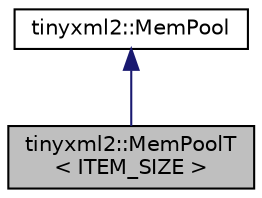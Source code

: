 digraph "tinyxml2::MemPoolT&lt; ITEM_SIZE &gt;"
{
  edge [fontname="Helvetica",fontsize="10",labelfontname="Helvetica",labelfontsize="10"];
  node [fontname="Helvetica",fontsize="10",shape=record];
  Node0 [label="tinyxml2::MemPoolT\l\< ITEM_SIZE \>",height=0.2,width=0.4,color="black", fillcolor="grey75", style="filled", fontcolor="black"];
  Node1 -> Node0 [dir="back",color="midnightblue",fontsize="10",style="solid",fontname="Helvetica"];
  Node1 [label="tinyxml2::MemPool",height=0.2,width=0.4,color="black", fillcolor="white", style="filled",URL="$classtinyxml2_1_1_mem_pool.html"];
}
